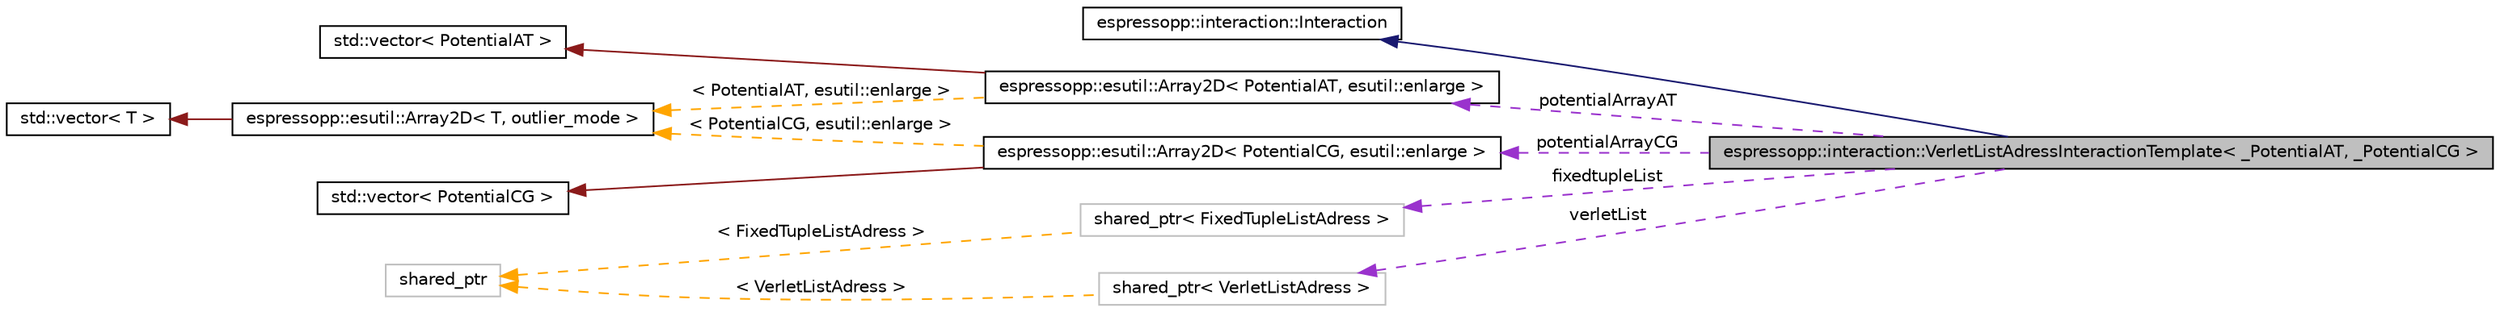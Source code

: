 digraph G
{
  edge [fontname="Helvetica",fontsize="10",labelfontname="Helvetica",labelfontsize="10"];
  node [fontname="Helvetica",fontsize="10",shape=record];
  rankdir="LR";
  Node1 [label="espressopp::interaction::VerletListAdressInteractionTemplate\< _PotentialAT, _PotentialCG \>",height=0.2,width=0.4,color="black", fillcolor="grey75", style="filled" fontcolor="black"];
  Node2 -> Node1 [dir="back",color="midnightblue",fontsize="10",style="solid",fontname="Helvetica"];
  Node2 [label="espressopp::interaction::Interaction",height=0.2,width=0.4,color="black", fillcolor="white", style="filled",URL="$classespressopp_1_1interaction_1_1Interaction.html",tooltip="Interaction base class."];
  Node3 -> Node1 [dir="back",color="darkorchid3",fontsize="10",style="dashed",label=" potentialArrayAT" ,fontname="Helvetica"];
  Node3 [label="espressopp::esutil::Array2D\< PotentialAT, esutil::enlarge \>",height=0.2,width=0.4,color="black", fillcolor="white", style="filled",URL="$classespressopp_1_1esutil_1_1Array2D.html"];
  Node4 -> Node3 [dir="back",color="firebrick4",fontsize="10",style="solid",fontname="Helvetica"];
  Node4 [label="std::vector\< PotentialAT \>",height=0.2,width=0.4,color="black", fillcolor="white", style="filled",URL="$classstd_1_1vector.html"];
  Node5 -> Node3 [dir="back",color="orange",fontsize="10",style="dashed",label=" \< PotentialAT, esutil::enlarge \>" ,fontname="Helvetica"];
  Node5 [label="espressopp::esutil::Array2D\< T, outlier_mode \>",height=0.2,width=0.4,color="black", fillcolor="white", style="filled",URL="$classespressopp_1_1esutil_1_1Array2D.html",tooltip="A two-dimensional array (i.e."];
  Node6 -> Node5 [dir="back",color="firebrick4",fontsize="10",style="solid",fontname="Helvetica"];
  Node6 [label="std::vector\< T \>",height=0.2,width=0.4,color="black", fillcolor="white", style="filled",URL="$classstd_1_1vector.html"];
  Node7 -> Node1 [dir="back",color="darkorchid3",fontsize="10",style="dashed",label=" potentialArrayCG" ,fontname="Helvetica"];
  Node7 [label="espressopp::esutil::Array2D\< PotentialCG, esutil::enlarge \>",height=0.2,width=0.4,color="black", fillcolor="white", style="filled",URL="$classespressopp_1_1esutil_1_1Array2D.html"];
  Node8 -> Node7 [dir="back",color="firebrick4",fontsize="10",style="solid",fontname="Helvetica"];
  Node8 [label="std::vector\< PotentialCG \>",height=0.2,width=0.4,color="black", fillcolor="white", style="filled",URL="$classstd_1_1vector.html"];
  Node5 -> Node7 [dir="back",color="orange",fontsize="10",style="dashed",label=" \< PotentialCG, esutil::enlarge \>" ,fontname="Helvetica"];
  Node9 -> Node1 [dir="back",color="darkorchid3",fontsize="10",style="dashed",label=" fixedtupleList" ,fontname="Helvetica"];
  Node9 [label="shared_ptr\< FixedTupleListAdress \>",height=0.2,width=0.4,color="grey75", fillcolor="white", style="filled"];
  Node10 -> Node9 [dir="back",color="orange",fontsize="10",style="dashed",label=" \< FixedTupleListAdress \>" ,fontname="Helvetica"];
  Node10 [label="shared_ptr",height=0.2,width=0.4,color="grey75", fillcolor="white", style="filled"];
  Node11 -> Node1 [dir="back",color="darkorchid3",fontsize="10",style="dashed",label=" verletList" ,fontname="Helvetica"];
  Node11 [label="shared_ptr\< VerletListAdress \>",height=0.2,width=0.4,color="grey75", fillcolor="white", style="filled"];
  Node10 -> Node11 [dir="back",color="orange",fontsize="10",style="dashed",label=" \< VerletListAdress \>" ,fontname="Helvetica"];
}
